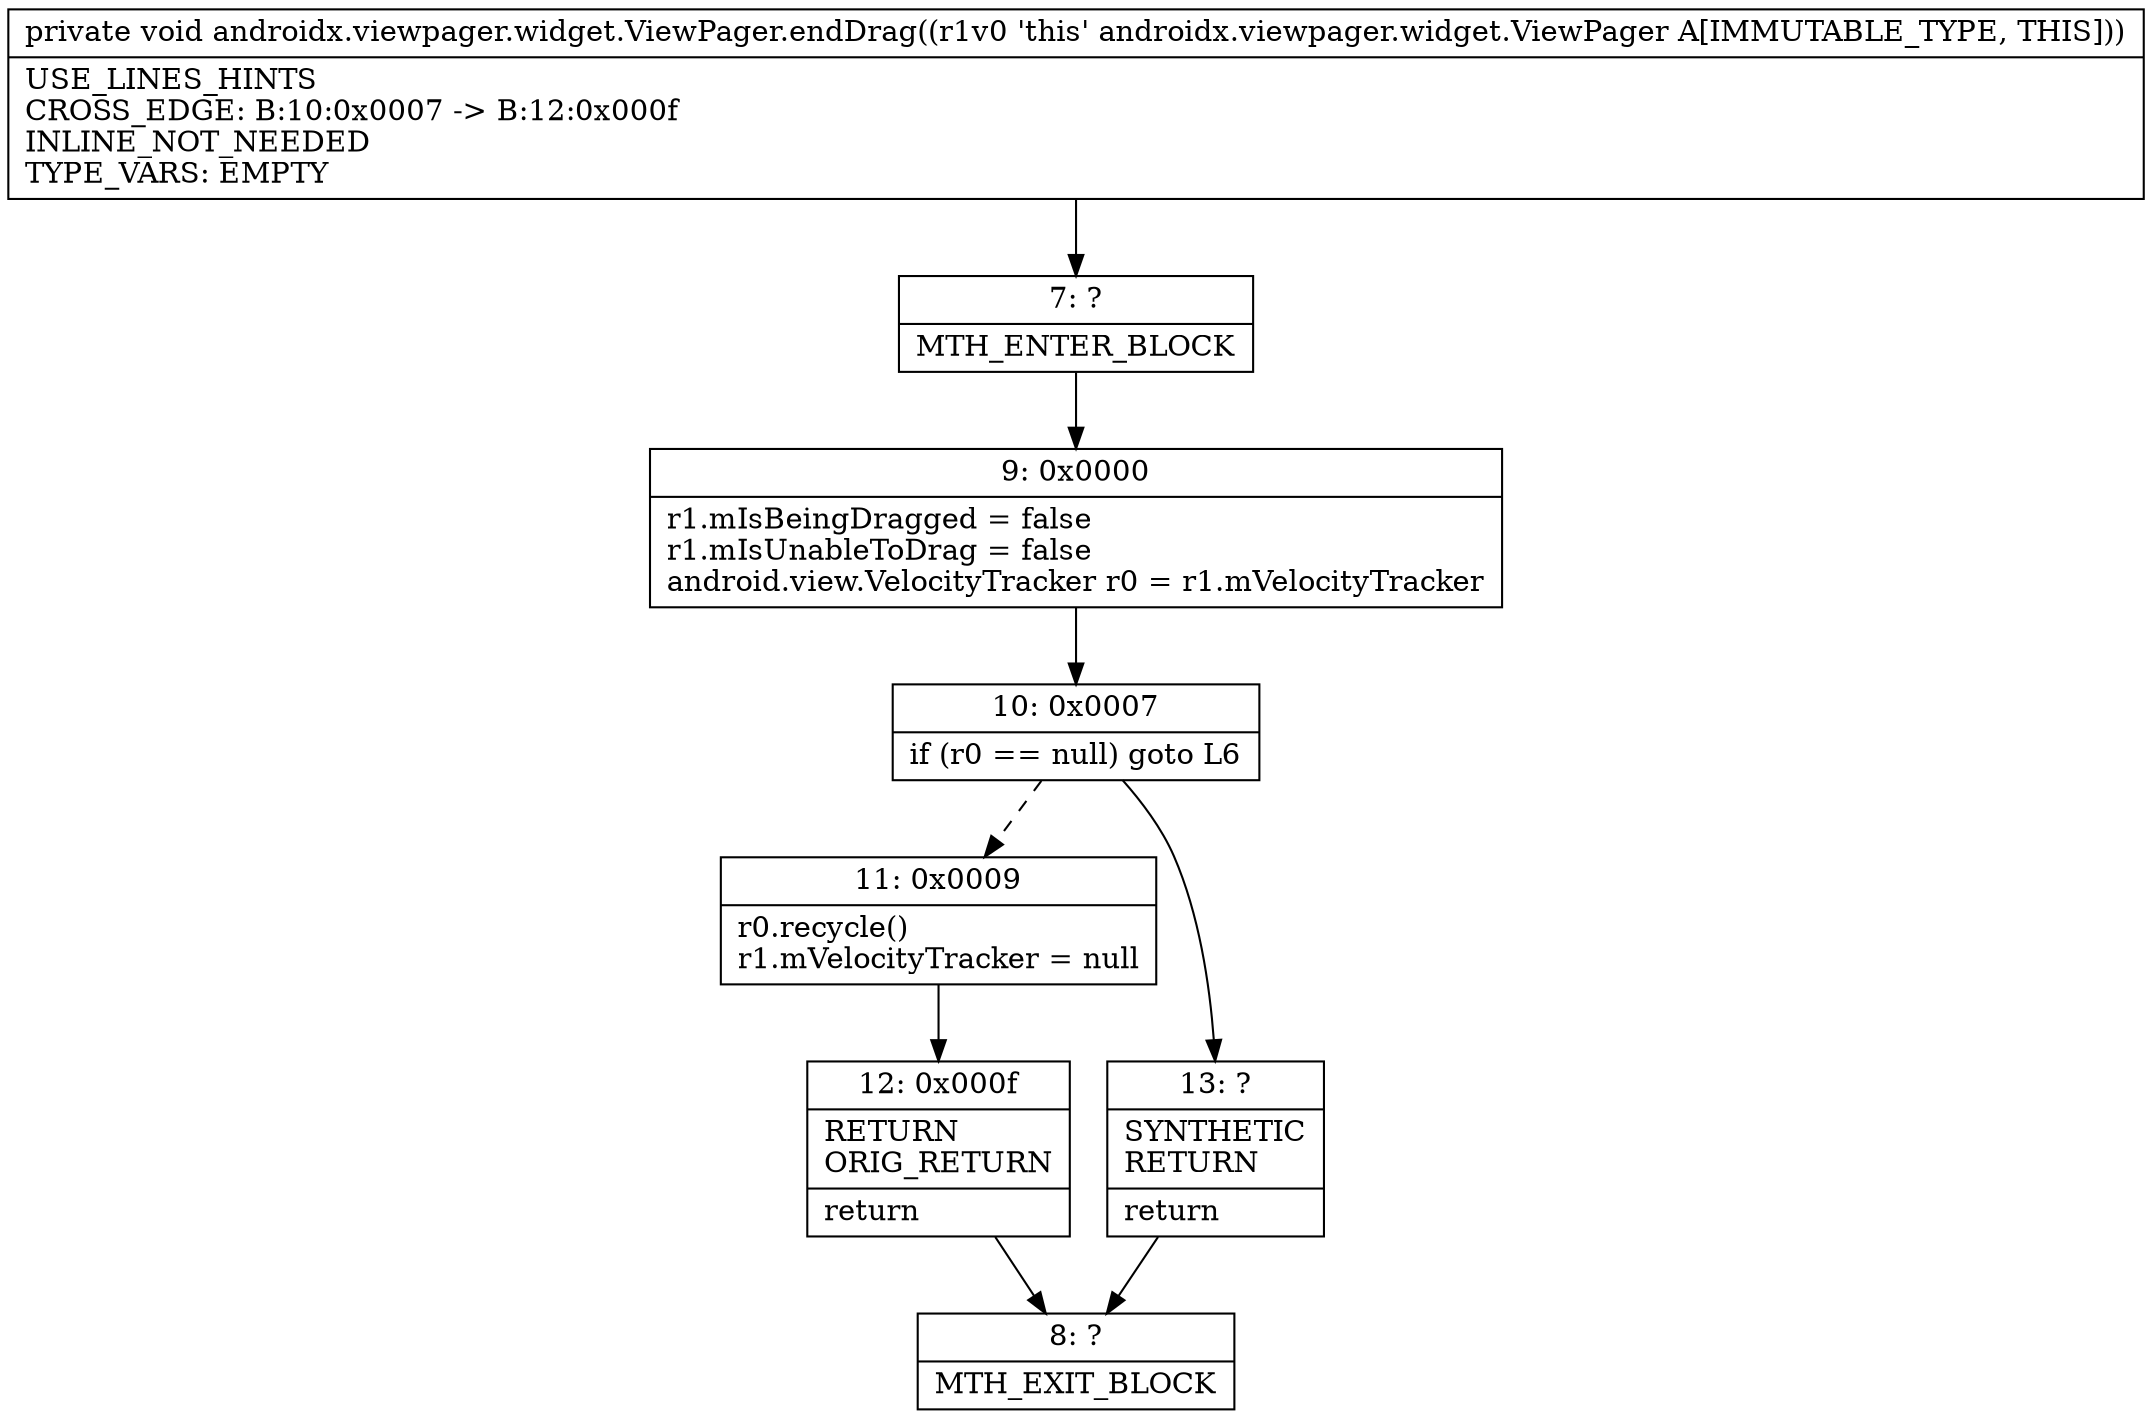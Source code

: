 digraph "CFG forandroidx.viewpager.widget.ViewPager.endDrag()V" {
Node_7 [shape=record,label="{7\:\ ?|MTH_ENTER_BLOCK\l}"];
Node_9 [shape=record,label="{9\:\ 0x0000|r1.mIsBeingDragged = false\lr1.mIsUnableToDrag = false\landroid.view.VelocityTracker r0 = r1.mVelocityTracker\l}"];
Node_10 [shape=record,label="{10\:\ 0x0007|if (r0 == null) goto L6\l}"];
Node_11 [shape=record,label="{11\:\ 0x0009|r0.recycle()\lr1.mVelocityTracker = null\l}"];
Node_12 [shape=record,label="{12\:\ 0x000f|RETURN\lORIG_RETURN\l|return\l}"];
Node_8 [shape=record,label="{8\:\ ?|MTH_EXIT_BLOCK\l}"];
Node_13 [shape=record,label="{13\:\ ?|SYNTHETIC\lRETURN\l|return\l}"];
MethodNode[shape=record,label="{private void androidx.viewpager.widget.ViewPager.endDrag((r1v0 'this' androidx.viewpager.widget.ViewPager A[IMMUTABLE_TYPE, THIS]))  | USE_LINES_HINTS\lCROSS_EDGE: B:10:0x0007 \-\> B:12:0x000f\lINLINE_NOT_NEEDED\lTYPE_VARS: EMPTY\l}"];
MethodNode -> Node_7;Node_7 -> Node_9;
Node_9 -> Node_10;
Node_10 -> Node_11[style=dashed];
Node_10 -> Node_13;
Node_11 -> Node_12;
Node_12 -> Node_8;
Node_13 -> Node_8;
}

